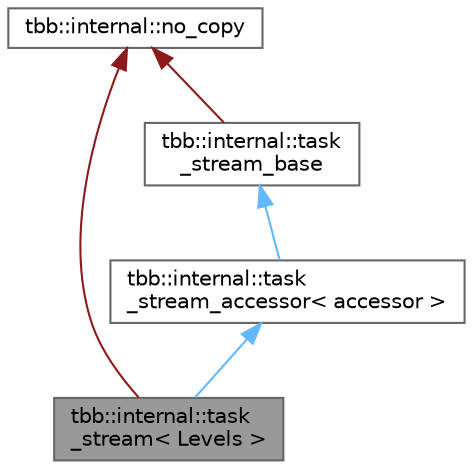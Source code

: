 digraph "tbb::internal::task_stream&lt; Levels &gt;"
{
 // LATEX_PDF_SIZE
  bgcolor="transparent";
  edge [fontname=Helvetica,fontsize=10,labelfontname=Helvetica,labelfontsize=10];
  node [fontname=Helvetica,fontsize=10,shape=box,height=0.2,width=0.4];
  Node1 [id="Node000001",label="tbb::internal::task\l_stream\< Levels \>",height=0.2,width=0.4,color="gray40", fillcolor="grey60", style="filled", fontcolor="black",tooltip="The container for \"fairness-oriented\" aka \"enqueued\" tasks."];
  Node2 -> Node1 [id="edge1_Node000001_Node000002",dir="back",color="firebrick4",style="solid",tooltip=" "];
  Node2 [id="Node000002",label="tbb::internal::no_copy",height=0.2,width=0.4,color="gray40", fillcolor="white", style="filled",tooltip=" "];
  Node3 -> Node1 [id="edge2_Node000001_Node000003",dir="back",color="steelblue1",style="solid",tooltip=" "];
  Node3 [id="Node000003",label="tbb::internal::task\l_stream_accessor\< accessor \>",height=0.2,width=0.4,color="gray40", fillcolor="white", style="filled",URL="$classtbb_1_1internal_1_1task__stream__accessor.html",tooltip=" "];
  Node4 -> Node3 [id="edge3_Node000003_Node000004",dir="back",color="steelblue1",style="solid",tooltip=" "];
  Node4 [id="Node000004",label="tbb::internal::task\l_stream_base",height=0.2,width=0.4,color="gray40", fillcolor="white", style="filled",URL="$classtbb_1_1internal_1_1task__stream__base.html",tooltip=" "];
  Node2 -> Node4 [id="edge4_Node000004_Node000002",dir="back",color="firebrick4",style="solid",tooltip=" "];
}
